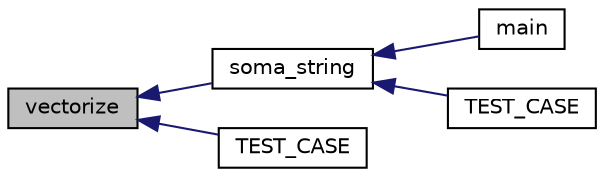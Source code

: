 digraph "vectorize"
{
  edge [fontname="Helvetica",fontsize="10",labelfontname="Helvetica",labelfontsize="10"];
  node [fontname="Helvetica",fontsize="10",shape=record];
  rankdir="LR";
  Node20 [label="vectorize",height=0.2,width=0.4,color="black", fillcolor="grey75", style="filled", fontcolor="black"];
  Node20 -> Node21 [dir="back",color="midnightblue",fontsize="10",style="solid"];
  Node21 [label="soma_string",height=0.2,width=0.4,color="black", fillcolor="white", style="filled",URL="$string__soma_8hpp.html#a781699877e3eb1ffda778737f2467621",tooltip="Main function, responsible for delegating tasks and show the result. "];
  Node21 -> Node22 [dir="back",color="midnightblue",fontsize="10",style="solid"];
  Node22 [label="main",height=0.2,width=0.4,color="black", fillcolor="white", style="filled",URL="$testa__soma__string__stdin_8cpp.html#ae66f6b31b5ad750f1fe042a706a4e3d4"];
  Node21 -> Node23 [dir="back",color="midnightblue",fontsize="10",style="solid"];
  Node23 [label="TEST_CASE",height=0.2,width=0.4,color="black", fillcolor="white", style="filled",URL="$testa__string__soma_8cpp.html#a012d693008827f2e341a0a87d32cf9e6",tooltip="Verifica a funcionalidade da função soma_string. "];
  Node20 -> Node24 [dir="back",color="midnightblue",fontsize="10",style="solid"];
  Node24 [label="TEST_CASE",height=0.2,width=0.4,color="black", fillcolor="white", style="filled",URL="$testa__string__soma_8cpp.html#a6be7bf827c2d9d0d062754ed864cfda5",tooltip="Verifica se a vetorização da string ocorre de maneira adequada. "];
}
